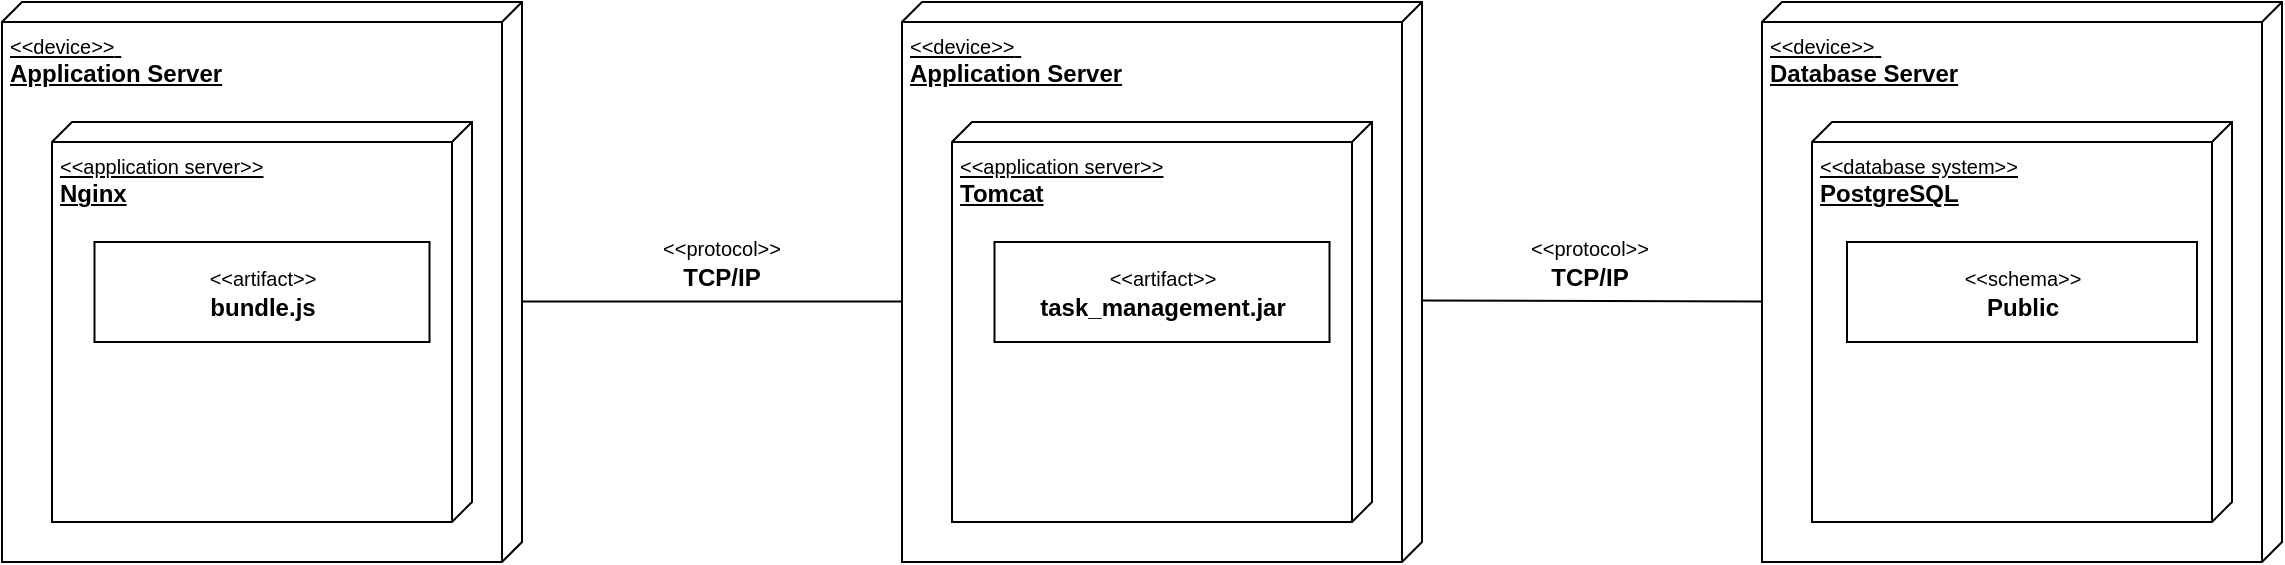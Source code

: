 <mxfile version="13.7.9" type="device"><diagram name="Page-1" id="b5b7bab2-c9e2-2cf4-8b2a-24fd1a2a6d21"><mxGraphModel dx="1851" dy="601" grid="1" gridSize="10" guides="1" tooltips="1" connect="1" arrows="1" fold="1" page="1" pageScale="1" pageWidth="827" pageHeight="1169" background="#ffffff" math="0" shadow="0"><root><mxCell id="0"/><mxCell id="1" parent="0"/><mxCell id="_dZdzPWZL7JLmiQMy0cL-2" value="&lt;font style=&quot;font-size: 10px&quot;&gt;&amp;lt;&amp;lt;device&amp;gt;&amp;gt;&lt;/font&gt;&lt;b&gt;&amp;nbsp;&lt;br&gt;Database Server&lt;/b&gt;" style="verticalAlign=top;align=left;spacingTop=8;spacingLeft=2;spacingRight=12;shape=cube;size=10;direction=south;fontStyle=4;html=1;" parent="1" vertex="1"><mxGeometry x="520" y="90" width="260" height="280" as="geometry"/></mxCell><mxCell id="_dZdzPWZL7JLmiQMy0cL-3" value="&lt;font&gt;&lt;span style=&quot;font-size: 10px&quot;&gt;&amp;lt;&amp;lt;database system&amp;gt;&amp;gt;&lt;/span&gt;&lt;br&gt;&lt;font style=&quot;font-size: 12px&quot;&gt;&lt;b&gt;PostgreSQL&lt;/b&gt;&lt;/font&gt;&lt;br&gt;&lt;/font&gt;" style="verticalAlign=top;align=left;spacingTop=8;spacingLeft=2;spacingRight=12;shape=cube;size=10;direction=south;fontStyle=4;html=1;" parent="1" vertex="1"><mxGeometry x="545" y="150" width="210" height="200" as="geometry"/></mxCell><mxCell id="_dZdzPWZL7JLmiQMy0cL-4" value="&lt;font&gt;&lt;span style=&quot;font-size: 10px&quot;&gt;&amp;lt;&amp;lt;schema&amp;gt;&amp;gt;&lt;/span&gt;&lt;br&gt;&lt;font style=&quot;font-size: 12px&quot;&gt;&lt;b&gt;Public&lt;/b&gt;&lt;/font&gt;&lt;br&gt;&lt;/font&gt;" style="html=1;" parent="1" vertex="1"><mxGeometry x="562.5" y="210" width="175" height="50" as="geometry"/></mxCell><mxCell id="_dZdzPWZL7JLmiQMy0cL-6" value="&lt;font style=&quot;font-size: 10px&quot;&gt;&amp;lt;&amp;lt;device&amp;gt;&amp;gt;&lt;/font&gt;&lt;b&gt;&amp;nbsp;&lt;br&gt;Application Server&lt;br&gt;&lt;/b&gt;" style="verticalAlign=top;align=left;spacingTop=8;spacingLeft=2;spacingRight=12;shape=cube;size=10;direction=south;fontStyle=4;html=1;" parent="1" vertex="1"><mxGeometry x="90" y="90" width="260" height="280" as="geometry"/></mxCell><mxCell id="_dZdzPWZL7JLmiQMy0cL-7" value="&lt;font&gt;&lt;span style=&quot;font-size: 10px&quot;&gt;&amp;lt;&amp;lt;application server&amp;gt;&amp;gt;&lt;/span&gt;&lt;br&gt;&lt;font style=&quot;font-size: 12px&quot;&gt;&lt;b&gt;Tomcat&lt;/b&gt;&lt;/font&gt;&lt;br&gt;&lt;/font&gt;" style="verticalAlign=top;align=left;spacingTop=8;spacingLeft=2;spacingRight=12;shape=cube;size=10;direction=south;fontStyle=4;html=1;" parent="1" vertex="1"><mxGeometry x="115" y="150" width="210" height="200" as="geometry"/></mxCell><mxCell id="_dZdzPWZL7JLmiQMy0cL-8" value="&lt;font&gt;&lt;span style=&quot;font-size: 10px&quot;&gt;&amp;lt;&amp;lt;artifact&amp;gt;&amp;gt;&lt;/span&gt;&lt;br&gt;&lt;font style=&quot;font-size: 12px&quot;&gt;&lt;b&gt;task_management.jar&lt;/b&gt;&lt;/font&gt;&lt;br&gt;&lt;/font&gt;" style="html=1;" parent="1" vertex="1"><mxGeometry x="136.25" y="210" width="167.5" height="50" as="geometry"/></mxCell><mxCell id="_dZdzPWZL7JLmiQMy0cL-9" value="" style="endArrow=none;html=1;exitX=0.533;exitY=0.002;exitDx=0;exitDy=0;exitPerimeter=0;entryX=0.535;entryY=0.998;entryDx=0;entryDy=0;entryPerimeter=0;" parent="1" source="_dZdzPWZL7JLmiQMy0cL-6" target="_dZdzPWZL7JLmiQMy0cL-2" edge="1"><mxGeometry width="50" height="50" relative="1" as="geometry"><mxPoint x="430" y="240" as="sourcePoint"/><mxPoint x="480" y="190" as="targetPoint"/></mxGeometry></mxCell><mxCell id="_dZdzPWZL7JLmiQMy0cL-10" value="&lt;font&gt;&lt;span style=&quot;font-size: 10px&quot;&gt;&amp;lt;&amp;lt;protocol&amp;gt;&amp;gt;&lt;/span&gt;&lt;br&gt;&lt;font style=&quot;font-size: 12px&quot;&gt;&lt;b&gt;TCP/IP&lt;/b&gt;&lt;/font&gt;&lt;br&gt;&lt;/font&gt;" style="text;html=1;strokeColor=none;fillColor=none;align=center;verticalAlign=middle;whiteSpace=wrap;rounded=0;" parent="1" vertex="1"><mxGeometry x="414" y="210" width="40" height="20" as="geometry"/></mxCell><mxCell id="_dZdzPWZL7JLmiQMy0cL-11" value="&lt;font style=&quot;font-size: 10px&quot;&gt;&amp;lt;&amp;lt;device&amp;gt;&amp;gt;&lt;/font&gt;&lt;b&gt;&amp;nbsp;&lt;br&gt;Application Server&lt;br&gt;&lt;/b&gt;" style="verticalAlign=top;align=left;spacingTop=8;spacingLeft=2;spacingRight=12;shape=cube;size=10;direction=south;fontStyle=4;html=1;" parent="1" vertex="1"><mxGeometry x="-360" y="90" width="260" height="280" as="geometry"/></mxCell><mxCell id="_dZdzPWZL7JLmiQMy0cL-12" value="&lt;font&gt;&lt;span style=&quot;font-size: 10px&quot;&gt;&amp;lt;&amp;lt;application server&amp;gt;&amp;gt;&lt;/span&gt;&lt;br&gt;&lt;b&gt;Nginx&lt;/b&gt;&lt;br&gt;&lt;/font&gt;" style="verticalAlign=top;align=left;spacingTop=8;spacingLeft=2;spacingRight=12;shape=cube;size=10;direction=south;fontStyle=4;html=1;" parent="1" vertex="1"><mxGeometry x="-335" y="150" width="210" height="200" as="geometry"/></mxCell><mxCell id="_dZdzPWZL7JLmiQMy0cL-13" value="&lt;font&gt;&lt;span style=&quot;font-size: 10px&quot;&gt;&amp;lt;&amp;lt;artifact&amp;gt;&amp;gt;&lt;/span&gt;&lt;br&gt;&lt;b&gt;bundle.js&lt;/b&gt;&lt;br&gt;&lt;/font&gt;" style="html=1;" parent="1" vertex="1"><mxGeometry x="-313.75" y="210" width="167.5" height="50" as="geometry"/></mxCell><mxCell id="_dZdzPWZL7JLmiQMy0cL-14" value="" style="endArrow=none;html=1;exitX=0.535;exitY=0;exitDx=0;exitDy=0;exitPerimeter=0;entryX=0.535;entryY=1;entryDx=0;entryDy=0;entryPerimeter=0;" parent="1" source="_dZdzPWZL7JLmiQMy0cL-11" target="_dZdzPWZL7JLmiQMy0cL-6" edge="1"><mxGeometry width="50" height="50" relative="1" as="geometry"><mxPoint x="-100" y="234.58" as="sourcePoint"/><mxPoint x="71.04" y="235.14" as="targetPoint"/></mxGeometry></mxCell><mxCell id="_dZdzPWZL7JLmiQMy0cL-15" value="&lt;font&gt;&lt;span style=&quot;font-size: 10px&quot;&gt;&amp;lt;&amp;lt;protocol&amp;gt;&amp;gt;&lt;/span&gt;&lt;br&gt;&lt;font style=&quot;font-size: 12px&quot;&gt;&lt;b&gt;TCP/IP&lt;/b&gt;&lt;/font&gt;&lt;br&gt;&lt;/font&gt;" style="text;html=1;strokeColor=none;fillColor=none;align=center;verticalAlign=middle;whiteSpace=wrap;rounded=0;" parent="1" vertex="1"><mxGeometry x="-20" y="210" width="40" height="20" as="geometry"/></mxCell></root></mxGraphModel></diagram></mxfile>